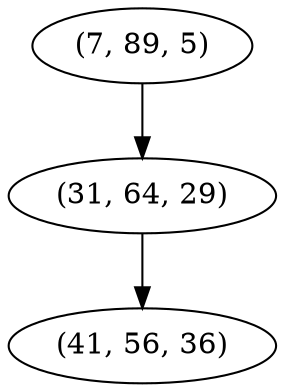 digraph tree {
    "(7, 89, 5)";
    "(31, 64, 29)";
    "(41, 56, 36)";
    "(7, 89, 5)" -> "(31, 64, 29)";
    "(31, 64, 29)" -> "(41, 56, 36)";
}
